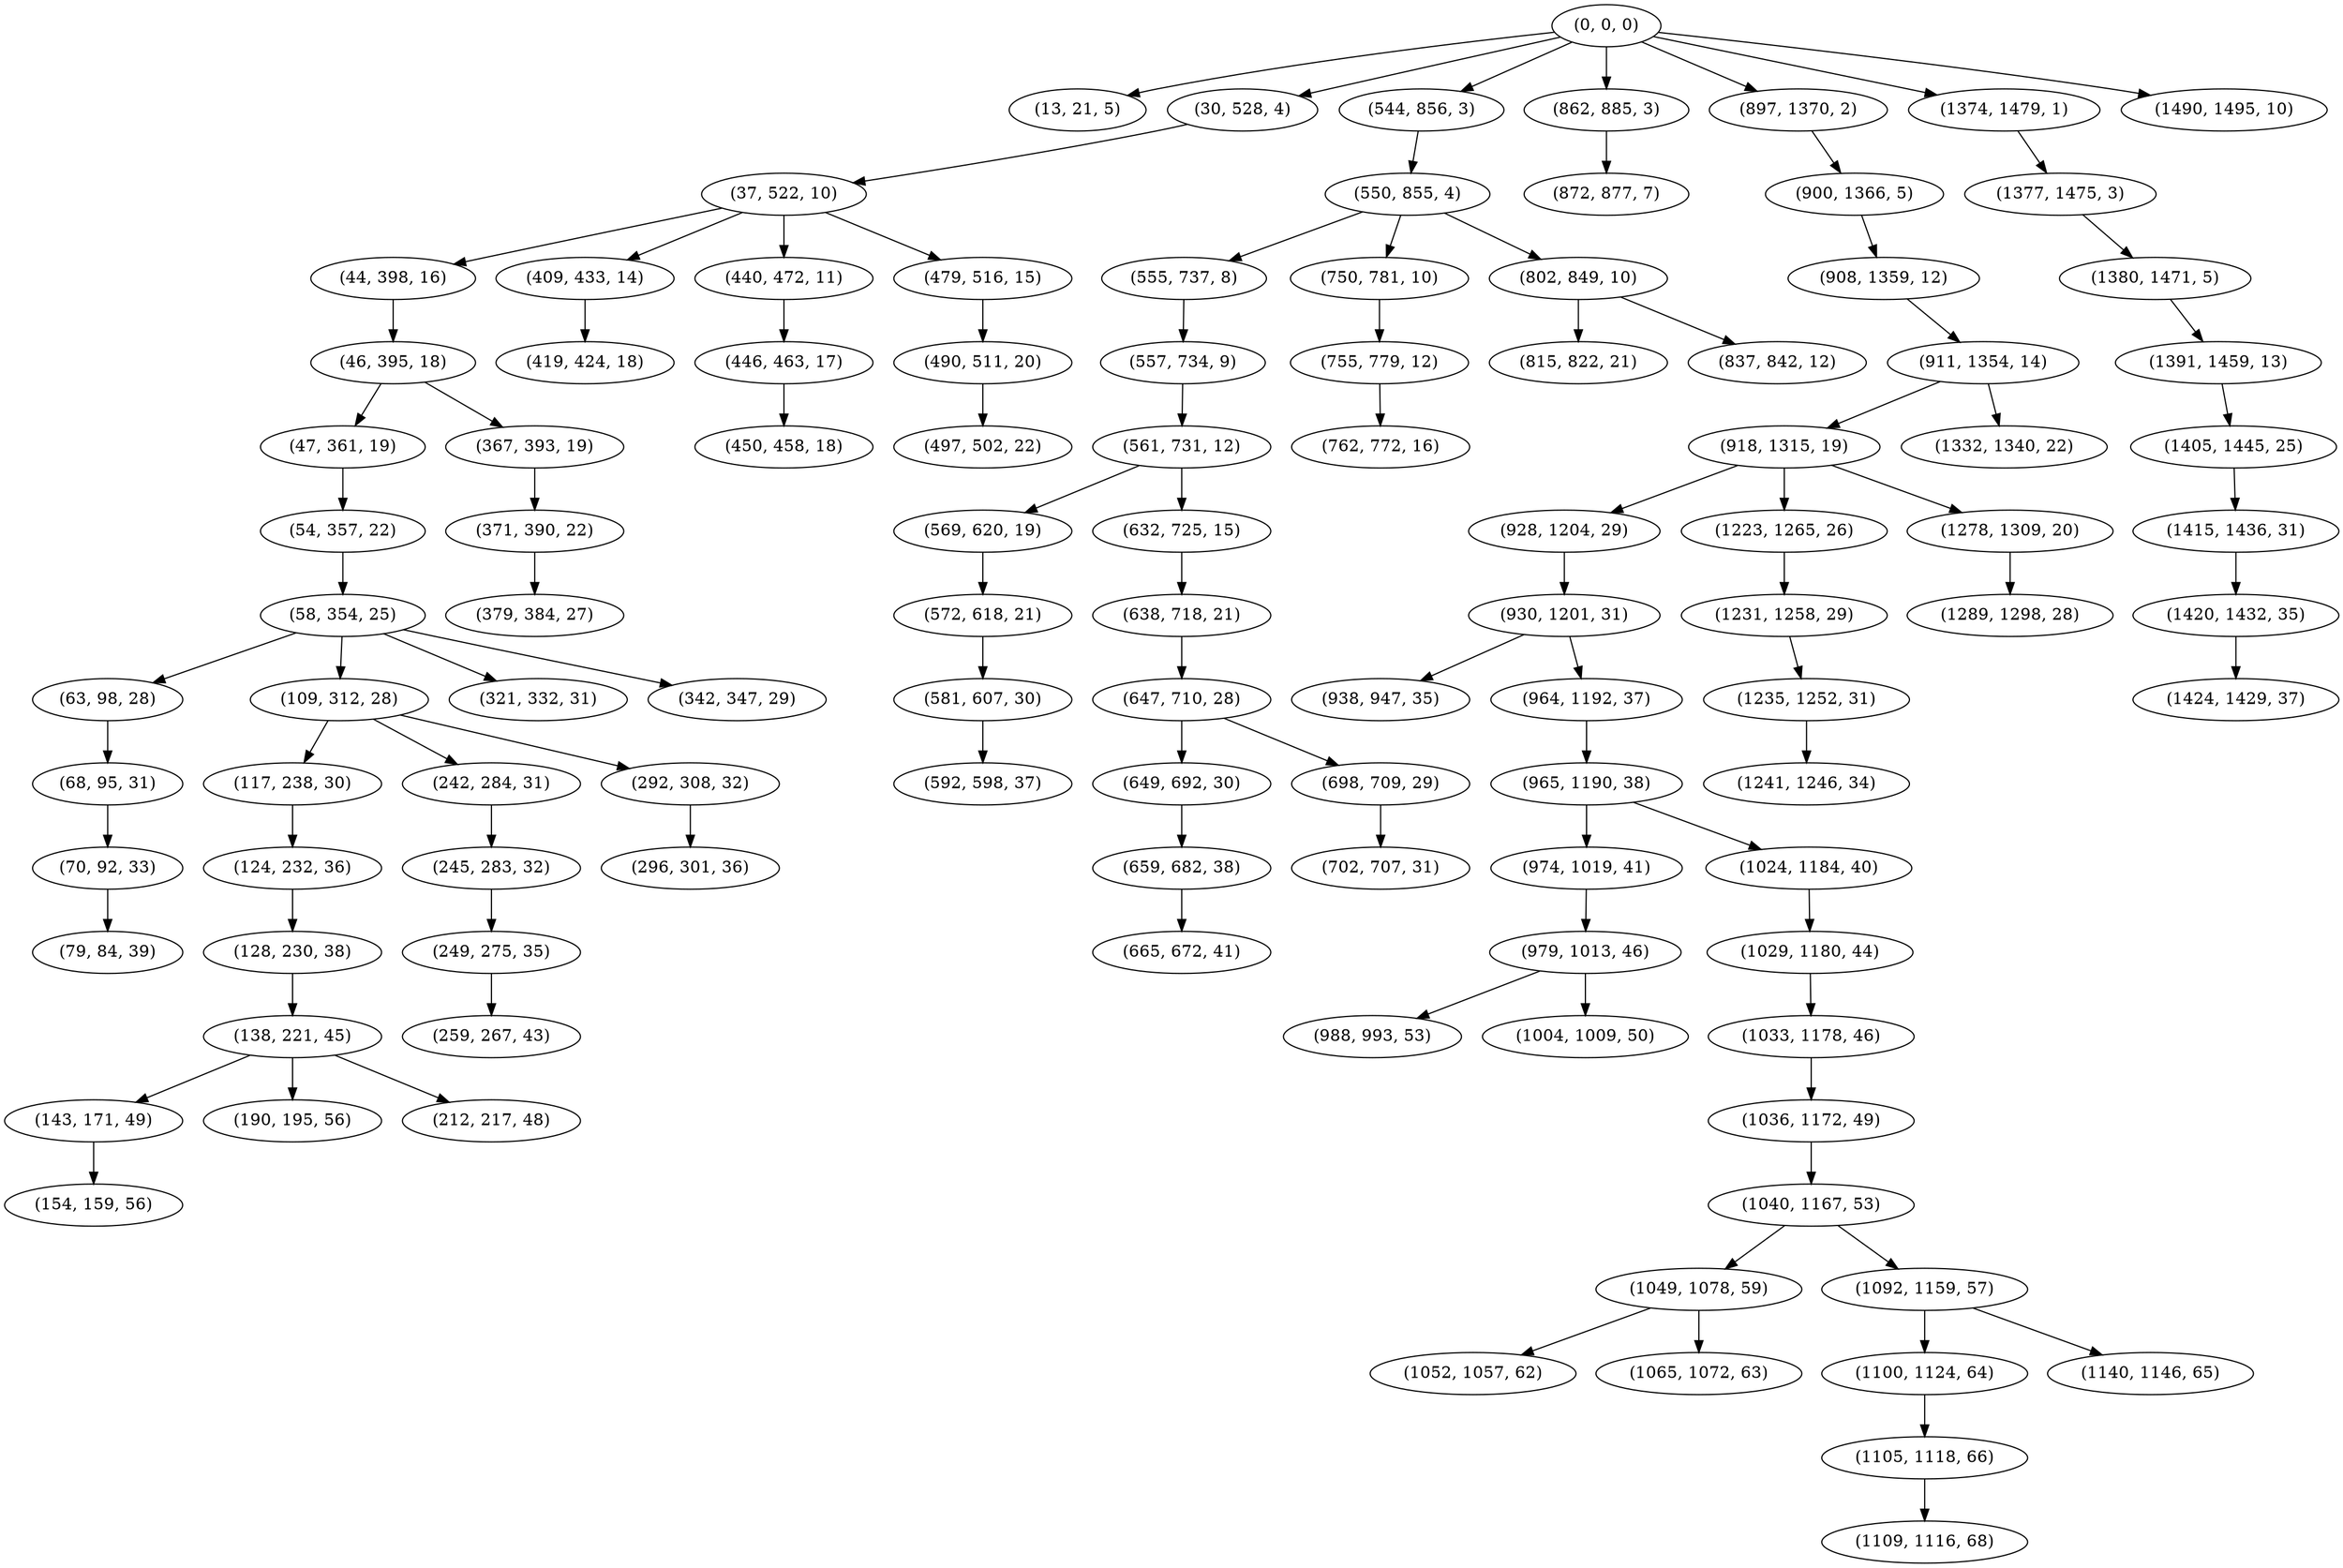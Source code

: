 digraph tree {
    "(0, 0, 0)";
    "(13, 21, 5)";
    "(30, 528, 4)";
    "(37, 522, 10)";
    "(44, 398, 16)";
    "(46, 395, 18)";
    "(47, 361, 19)";
    "(54, 357, 22)";
    "(58, 354, 25)";
    "(63, 98, 28)";
    "(68, 95, 31)";
    "(70, 92, 33)";
    "(79, 84, 39)";
    "(109, 312, 28)";
    "(117, 238, 30)";
    "(124, 232, 36)";
    "(128, 230, 38)";
    "(138, 221, 45)";
    "(143, 171, 49)";
    "(154, 159, 56)";
    "(190, 195, 56)";
    "(212, 217, 48)";
    "(242, 284, 31)";
    "(245, 283, 32)";
    "(249, 275, 35)";
    "(259, 267, 43)";
    "(292, 308, 32)";
    "(296, 301, 36)";
    "(321, 332, 31)";
    "(342, 347, 29)";
    "(367, 393, 19)";
    "(371, 390, 22)";
    "(379, 384, 27)";
    "(409, 433, 14)";
    "(419, 424, 18)";
    "(440, 472, 11)";
    "(446, 463, 17)";
    "(450, 458, 18)";
    "(479, 516, 15)";
    "(490, 511, 20)";
    "(497, 502, 22)";
    "(544, 856, 3)";
    "(550, 855, 4)";
    "(555, 737, 8)";
    "(557, 734, 9)";
    "(561, 731, 12)";
    "(569, 620, 19)";
    "(572, 618, 21)";
    "(581, 607, 30)";
    "(592, 598, 37)";
    "(632, 725, 15)";
    "(638, 718, 21)";
    "(647, 710, 28)";
    "(649, 692, 30)";
    "(659, 682, 38)";
    "(665, 672, 41)";
    "(698, 709, 29)";
    "(702, 707, 31)";
    "(750, 781, 10)";
    "(755, 779, 12)";
    "(762, 772, 16)";
    "(802, 849, 10)";
    "(815, 822, 21)";
    "(837, 842, 12)";
    "(862, 885, 3)";
    "(872, 877, 7)";
    "(897, 1370, 2)";
    "(900, 1366, 5)";
    "(908, 1359, 12)";
    "(911, 1354, 14)";
    "(918, 1315, 19)";
    "(928, 1204, 29)";
    "(930, 1201, 31)";
    "(938, 947, 35)";
    "(964, 1192, 37)";
    "(965, 1190, 38)";
    "(974, 1019, 41)";
    "(979, 1013, 46)";
    "(988, 993, 53)";
    "(1004, 1009, 50)";
    "(1024, 1184, 40)";
    "(1029, 1180, 44)";
    "(1033, 1178, 46)";
    "(1036, 1172, 49)";
    "(1040, 1167, 53)";
    "(1049, 1078, 59)";
    "(1052, 1057, 62)";
    "(1065, 1072, 63)";
    "(1092, 1159, 57)";
    "(1100, 1124, 64)";
    "(1105, 1118, 66)";
    "(1109, 1116, 68)";
    "(1140, 1146, 65)";
    "(1223, 1265, 26)";
    "(1231, 1258, 29)";
    "(1235, 1252, 31)";
    "(1241, 1246, 34)";
    "(1278, 1309, 20)";
    "(1289, 1298, 28)";
    "(1332, 1340, 22)";
    "(1374, 1479, 1)";
    "(1377, 1475, 3)";
    "(1380, 1471, 5)";
    "(1391, 1459, 13)";
    "(1405, 1445, 25)";
    "(1415, 1436, 31)";
    "(1420, 1432, 35)";
    "(1424, 1429, 37)";
    "(1490, 1495, 10)";
    "(0, 0, 0)" -> "(13, 21, 5)";
    "(0, 0, 0)" -> "(30, 528, 4)";
    "(0, 0, 0)" -> "(544, 856, 3)";
    "(0, 0, 0)" -> "(862, 885, 3)";
    "(0, 0, 0)" -> "(897, 1370, 2)";
    "(0, 0, 0)" -> "(1374, 1479, 1)";
    "(0, 0, 0)" -> "(1490, 1495, 10)";
    "(30, 528, 4)" -> "(37, 522, 10)";
    "(37, 522, 10)" -> "(44, 398, 16)";
    "(37, 522, 10)" -> "(409, 433, 14)";
    "(37, 522, 10)" -> "(440, 472, 11)";
    "(37, 522, 10)" -> "(479, 516, 15)";
    "(44, 398, 16)" -> "(46, 395, 18)";
    "(46, 395, 18)" -> "(47, 361, 19)";
    "(46, 395, 18)" -> "(367, 393, 19)";
    "(47, 361, 19)" -> "(54, 357, 22)";
    "(54, 357, 22)" -> "(58, 354, 25)";
    "(58, 354, 25)" -> "(63, 98, 28)";
    "(58, 354, 25)" -> "(109, 312, 28)";
    "(58, 354, 25)" -> "(321, 332, 31)";
    "(58, 354, 25)" -> "(342, 347, 29)";
    "(63, 98, 28)" -> "(68, 95, 31)";
    "(68, 95, 31)" -> "(70, 92, 33)";
    "(70, 92, 33)" -> "(79, 84, 39)";
    "(109, 312, 28)" -> "(117, 238, 30)";
    "(109, 312, 28)" -> "(242, 284, 31)";
    "(109, 312, 28)" -> "(292, 308, 32)";
    "(117, 238, 30)" -> "(124, 232, 36)";
    "(124, 232, 36)" -> "(128, 230, 38)";
    "(128, 230, 38)" -> "(138, 221, 45)";
    "(138, 221, 45)" -> "(143, 171, 49)";
    "(138, 221, 45)" -> "(190, 195, 56)";
    "(138, 221, 45)" -> "(212, 217, 48)";
    "(143, 171, 49)" -> "(154, 159, 56)";
    "(242, 284, 31)" -> "(245, 283, 32)";
    "(245, 283, 32)" -> "(249, 275, 35)";
    "(249, 275, 35)" -> "(259, 267, 43)";
    "(292, 308, 32)" -> "(296, 301, 36)";
    "(367, 393, 19)" -> "(371, 390, 22)";
    "(371, 390, 22)" -> "(379, 384, 27)";
    "(409, 433, 14)" -> "(419, 424, 18)";
    "(440, 472, 11)" -> "(446, 463, 17)";
    "(446, 463, 17)" -> "(450, 458, 18)";
    "(479, 516, 15)" -> "(490, 511, 20)";
    "(490, 511, 20)" -> "(497, 502, 22)";
    "(544, 856, 3)" -> "(550, 855, 4)";
    "(550, 855, 4)" -> "(555, 737, 8)";
    "(550, 855, 4)" -> "(750, 781, 10)";
    "(550, 855, 4)" -> "(802, 849, 10)";
    "(555, 737, 8)" -> "(557, 734, 9)";
    "(557, 734, 9)" -> "(561, 731, 12)";
    "(561, 731, 12)" -> "(569, 620, 19)";
    "(561, 731, 12)" -> "(632, 725, 15)";
    "(569, 620, 19)" -> "(572, 618, 21)";
    "(572, 618, 21)" -> "(581, 607, 30)";
    "(581, 607, 30)" -> "(592, 598, 37)";
    "(632, 725, 15)" -> "(638, 718, 21)";
    "(638, 718, 21)" -> "(647, 710, 28)";
    "(647, 710, 28)" -> "(649, 692, 30)";
    "(647, 710, 28)" -> "(698, 709, 29)";
    "(649, 692, 30)" -> "(659, 682, 38)";
    "(659, 682, 38)" -> "(665, 672, 41)";
    "(698, 709, 29)" -> "(702, 707, 31)";
    "(750, 781, 10)" -> "(755, 779, 12)";
    "(755, 779, 12)" -> "(762, 772, 16)";
    "(802, 849, 10)" -> "(815, 822, 21)";
    "(802, 849, 10)" -> "(837, 842, 12)";
    "(862, 885, 3)" -> "(872, 877, 7)";
    "(897, 1370, 2)" -> "(900, 1366, 5)";
    "(900, 1366, 5)" -> "(908, 1359, 12)";
    "(908, 1359, 12)" -> "(911, 1354, 14)";
    "(911, 1354, 14)" -> "(918, 1315, 19)";
    "(911, 1354, 14)" -> "(1332, 1340, 22)";
    "(918, 1315, 19)" -> "(928, 1204, 29)";
    "(918, 1315, 19)" -> "(1223, 1265, 26)";
    "(918, 1315, 19)" -> "(1278, 1309, 20)";
    "(928, 1204, 29)" -> "(930, 1201, 31)";
    "(930, 1201, 31)" -> "(938, 947, 35)";
    "(930, 1201, 31)" -> "(964, 1192, 37)";
    "(964, 1192, 37)" -> "(965, 1190, 38)";
    "(965, 1190, 38)" -> "(974, 1019, 41)";
    "(965, 1190, 38)" -> "(1024, 1184, 40)";
    "(974, 1019, 41)" -> "(979, 1013, 46)";
    "(979, 1013, 46)" -> "(988, 993, 53)";
    "(979, 1013, 46)" -> "(1004, 1009, 50)";
    "(1024, 1184, 40)" -> "(1029, 1180, 44)";
    "(1029, 1180, 44)" -> "(1033, 1178, 46)";
    "(1033, 1178, 46)" -> "(1036, 1172, 49)";
    "(1036, 1172, 49)" -> "(1040, 1167, 53)";
    "(1040, 1167, 53)" -> "(1049, 1078, 59)";
    "(1040, 1167, 53)" -> "(1092, 1159, 57)";
    "(1049, 1078, 59)" -> "(1052, 1057, 62)";
    "(1049, 1078, 59)" -> "(1065, 1072, 63)";
    "(1092, 1159, 57)" -> "(1100, 1124, 64)";
    "(1092, 1159, 57)" -> "(1140, 1146, 65)";
    "(1100, 1124, 64)" -> "(1105, 1118, 66)";
    "(1105, 1118, 66)" -> "(1109, 1116, 68)";
    "(1223, 1265, 26)" -> "(1231, 1258, 29)";
    "(1231, 1258, 29)" -> "(1235, 1252, 31)";
    "(1235, 1252, 31)" -> "(1241, 1246, 34)";
    "(1278, 1309, 20)" -> "(1289, 1298, 28)";
    "(1374, 1479, 1)" -> "(1377, 1475, 3)";
    "(1377, 1475, 3)" -> "(1380, 1471, 5)";
    "(1380, 1471, 5)" -> "(1391, 1459, 13)";
    "(1391, 1459, 13)" -> "(1405, 1445, 25)";
    "(1405, 1445, 25)" -> "(1415, 1436, 31)";
    "(1415, 1436, 31)" -> "(1420, 1432, 35)";
    "(1420, 1432, 35)" -> "(1424, 1429, 37)";
}
